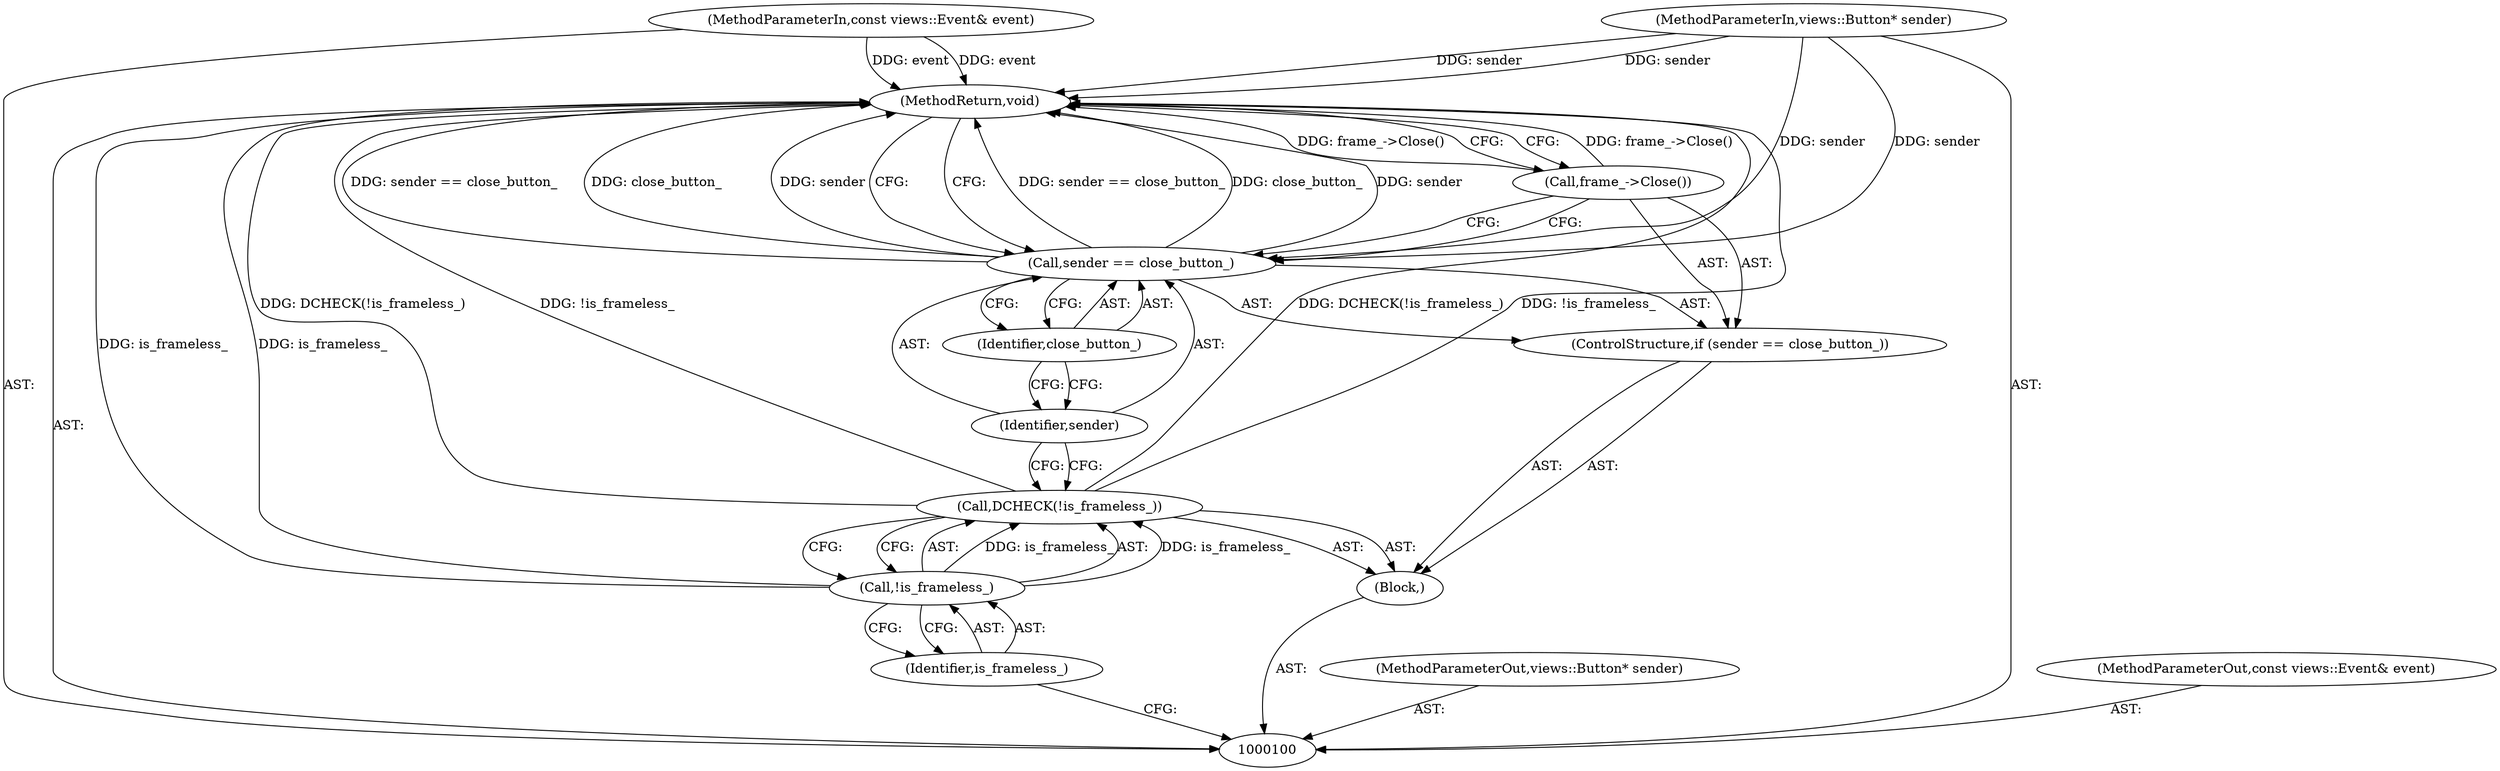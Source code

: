 digraph "0_Chrome_7f8cdab6fda192d15e45a3e9682b1eec427870c5" {
"1000112" [label="(MethodReturn,void)"];
"1000101" [label="(MethodParameterIn,views::Button* sender)"];
"1000134" [label="(MethodParameterOut,views::Button* sender)"];
"1000102" [label="(MethodParameterIn,const views::Event& event)"];
"1000135" [label="(MethodParameterOut,const views::Event& event)"];
"1000103" [label="(Block,)"];
"1000106" [label="(Identifier,is_frameless_)"];
"1000104" [label="(Call,DCHECK(!is_frameless_))"];
"1000105" [label="(Call,!is_frameless_)"];
"1000110" [label="(Identifier,close_button_)"];
"1000107" [label="(ControlStructure,if (sender == close_button_))"];
"1000108" [label="(Call,sender == close_button_)"];
"1000109" [label="(Identifier,sender)"];
"1000111" [label="(Call,frame_->Close())"];
"1000112" -> "1000100"  [label="AST: "];
"1000112" -> "1000111"  [label="CFG: "];
"1000112" -> "1000108"  [label="CFG: "];
"1000108" -> "1000112"  [label="DDG: sender == close_button_"];
"1000108" -> "1000112"  [label="DDG: close_button_"];
"1000108" -> "1000112"  [label="DDG: sender"];
"1000104" -> "1000112"  [label="DDG: DCHECK(!is_frameless_)"];
"1000104" -> "1000112"  [label="DDG: !is_frameless_"];
"1000102" -> "1000112"  [label="DDG: event"];
"1000111" -> "1000112"  [label="DDG: frame_->Close()"];
"1000101" -> "1000112"  [label="DDG: sender"];
"1000105" -> "1000112"  [label="DDG: is_frameless_"];
"1000101" -> "1000100"  [label="AST: "];
"1000101" -> "1000112"  [label="DDG: sender"];
"1000101" -> "1000108"  [label="DDG: sender"];
"1000134" -> "1000100"  [label="AST: "];
"1000102" -> "1000100"  [label="AST: "];
"1000102" -> "1000112"  [label="DDG: event"];
"1000135" -> "1000100"  [label="AST: "];
"1000103" -> "1000100"  [label="AST: "];
"1000104" -> "1000103"  [label="AST: "];
"1000107" -> "1000103"  [label="AST: "];
"1000106" -> "1000105"  [label="AST: "];
"1000106" -> "1000100"  [label="CFG: "];
"1000105" -> "1000106"  [label="CFG: "];
"1000104" -> "1000103"  [label="AST: "];
"1000104" -> "1000105"  [label="CFG: "];
"1000105" -> "1000104"  [label="AST: "];
"1000109" -> "1000104"  [label="CFG: "];
"1000104" -> "1000112"  [label="DDG: DCHECK(!is_frameless_)"];
"1000104" -> "1000112"  [label="DDG: !is_frameless_"];
"1000105" -> "1000104"  [label="DDG: is_frameless_"];
"1000105" -> "1000104"  [label="AST: "];
"1000105" -> "1000106"  [label="CFG: "];
"1000106" -> "1000105"  [label="AST: "];
"1000104" -> "1000105"  [label="CFG: "];
"1000105" -> "1000112"  [label="DDG: is_frameless_"];
"1000105" -> "1000104"  [label="DDG: is_frameless_"];
"1000110" -> "1000108"  [label="AST: "];
"1000110" -> "1000109"  [label="CFG: "];
"1000108" -> "1000110"  [label="CFG: "];
"1000107" -> "1000103"  [label="AST: "];
"1000108" -> "1000107"  [label="AST: "];
"1000111" -> "1000107"  [label="AST: "];
"1000108" -> "1000107"  [label="AST: "];
"1000108" -> "1000110"  [label="CFG: "];
"1000109" -> "1000108"  [label="AST: "];
"1000110" -> "1000108"  [label="AST: "];
"1000111" -> "1000108"  [label="CFG: "];
"1000112" -> "1000108"  [label="CFG: "];
"1000108" -> "1000112"  [label="DDG: sender == close_button_"];
"1000108" -> "1000112"  [label="DDG: close_button_"];
"1000108" -> "1000112"  [label="DDG: sender"];
"1000101" -> "1000108"  [label="DDG: sender"];
"1000109" -> "1000108"  [label="AST: "];
"1000109" -> "1000104"  [label="CFG: "];
"1000110" -> "1000109"  [label="CFG: "];
"1000111" -> "1000107"  [label="AST: "];
"1000111" -> "1000108"  [label="CFG: "];
"1000112" -> "1000111"  [label="CFG: "];
"1000111" -> "1000112"  [label="DDG: frame_->Close()"];
}
